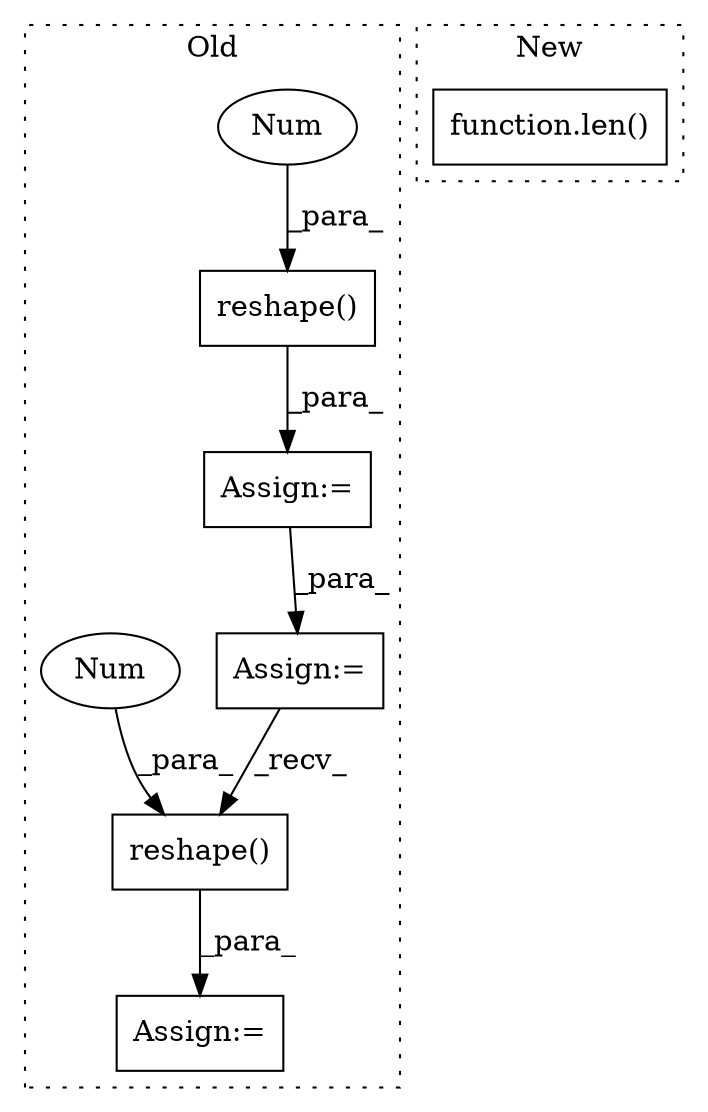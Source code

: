 digraph G {
subgraph cluster0 {
1 [label="reshape()" a="75" s="670,769" l="69,1" shape="box"];
3 [label="Num" a="76" s="768" l="1" shape="ellipse"];
4 [label="Assign:=" a="68" s="667" l="3" shape="box"];
5 [label="Assign:=" a="68" s="944" l="3" shape="box"];
6 [label="reshape()" a="75" s="959,983" l="20,1" shape="box"];
7 [label="Num" a="76" s="982" l="1" shape="ellipse"];
8 [label="Assign:=" a="68" s="790" l="3" shape="box"];
label = "Old";
style="dotted";
}
subgraph cluster1 {
2 [label="function.len()" a="75" s="526,537" l="4,1" shape="box"];
label = "New";
style="dotted";
}
1 -> 4 [label="_para_"];
3 -> 1 [label="_para_"];
4 -> 8 [label="_para_"];
6 -> 5 [label="_para_"];
7 -> 6 [label="_para_"];
8 -> 6 [label="_recv_"];
}